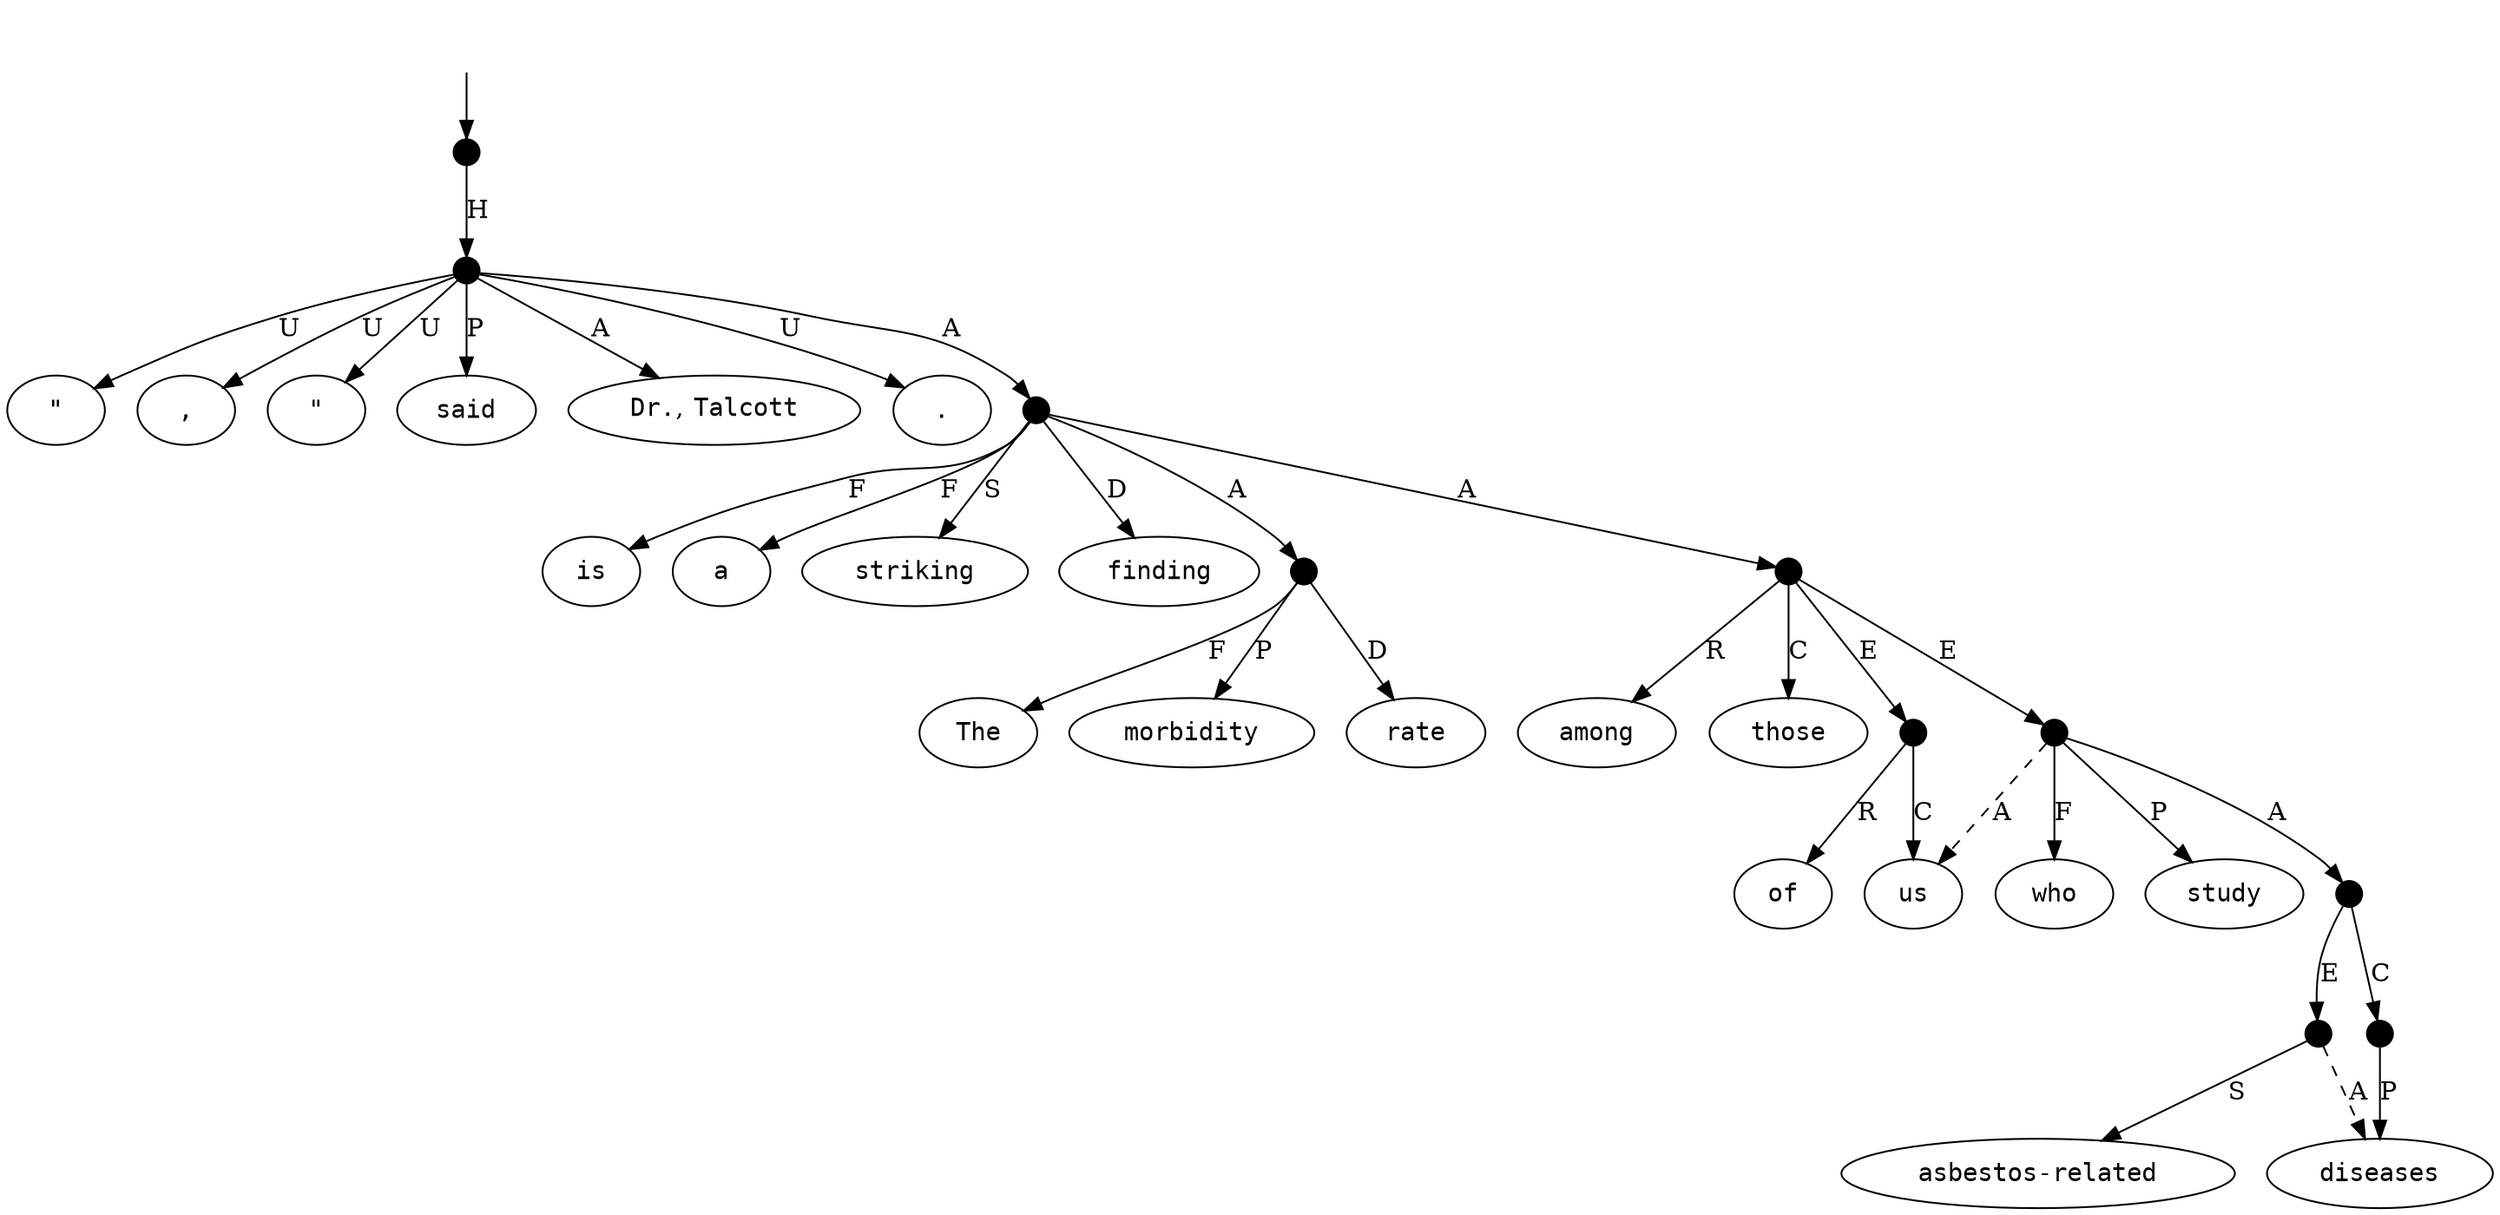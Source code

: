 digraph "20003016" {
  top [ style=invis ];
  top -> 21;
  0 [ label=<<table align="center" border="0" cellspacing="0"><tr><td colspan="2"><font face="Courier">&quot;</font></td></tr></table>> ];
  1 [ label=<<table align="center" border="0" cellspacing="0"><tr><td colspan="2"><font face="Courier">The</font></td></tr></table>> ];
  2 [ label=<<table align="center" border="0" cellspacing="0"><tr><td colspan="2"><font face="Courier">morbidity</font></td></tr></table>> ];
  3 [ label=<<table align="center" border="0" cellspacing="0"><tr><td colspan="2"><font face="Courier">rate</font></td></tr></table>> ];
  4 [ label=<<table align="center" border="0" cellspacing="0"><tr><td colspan="2"><font face="Courier">is</font></td></tr></table>> ];
  5 [ label=<<table align="center" border="0" cellspacing="0"><tr><td colspan="2"><font face="Courier">a</font></td></tr></table>> ];
  6 [ label=<<table align="center" border="0" cellspacing="0"><tr><td colspan="2"><font face="Courier">striking</font></td></tr></table>> ];
  7 [ label=<<table align="center" border="0" cellspacing="0"><tr><td colspan="2"><font face="Courier">finding</font></td></tr></table>> ];
  8 [ label=<<table align="center" border="0" cellspacing="0"><tr><td colspan="2"><font face="Courier">among</font></td></tr></table>> ];
  9 [ label=<<table align="center" border="0" cellspacing="0"><tr><td colspan="2"><font face="Courier">those</font></td></tr></table>> ];
  10 [ label=<<table align="center" border="0" cellspacing="0"><tr><td colspan="2"><font face="Courier">of</font></td></tr></table>> ];
  11 [ label=<<table align="center" border="0" cellspacing="0"><tr><td colspan="2"><font face="Courier">us</font></td></tr></table>> ];
  12 [ label=<<table align="center" border="0" cellspacing="0"><tr><td colspan="2"><font face="Courier">who</font></td></tr></table>> ];
  13 [ label=<<table align="center" border="0" cellspacing="0"><tr><td colspan="2"><font face="Courier">study</font></td></tr></table>> ];
  14 [ label=<<table align="center" border="0" cellspacing="0"><tr><td colspan="2"><font face="Courier">asbestos-related</font></td></tr></table>> ];
  15 [ label=<<table align="center" border="0" cellspacing="0"><tr><td colspan="2"><font face="Courier">diseases</font></td></tr></table>> ];
  16 [ label=<<table align="center" border="0" cellspacing="0"><tr><td colspan="2"><font face="Courier">,</font></td></tr></table>> ];
  17 [ label=<<table align="center" border="0" cellspacing="0"><tr><td colspan="2"><font face="Courier">&quot;</font></td></tr></table>> ];
  18 [ label=<<table align="center" border="0" cellspacing="0"><tr><td colspan="2"><font face="Courier">said</font></td></tr></table>> ];
  19 [ label=<<table align="center" border="0" cellspacing="0"><tr><td colspan="2"><font face="Courier">Dr.</font>,&nbsp;<font face="Courier">Talcott</font></td></tr></table>> ];
  20 [ label=<<table align="center" border="0" cellspacing="0"><tr><td colspan="2"><font face="Courier">.</font></td></tr></table>> ];
  21 [ shape=point, width=0.2 ];
  22 [ shape=point, width=0.2 ];
  23 [ shape=point, width=0.2 ];
  24 [ shape=point, width=0.2 ];
  25 [ shape=point, width=0.2 ];
  26 [ shape=point, width=0.2 ];
  27 [ shape=point, width=0.2 ];
  28 [ shape=point, width=0.2 ];
  29 [ shape=point, width=0.2 ];
  30 [ shape=point, width=0.2 ];
  26 -> 11 [ label="C" ];
  24 -> 25 [ label="A" ];
  22 -> 18 [ label="P" ];
  22 -> 16 [ label="U" ];
  22 -> 19 [ label="A" ];
  27 -> 13 [ label="P" ];
  25 -> 26 [ label="E" ];
  28 -> 15 [ label="A", style=dashed ];
  28 -> 14 [ label="S" ];
  30 -> 15 [ label="P" ];
  27 -> 11 [ label="A", style=dashed ];
  27 -> 29 [ label="A" ];
  25 -> 27 [ label="E" ];
  24 -> 6 [ label="S" ];
  29 -> 28 [ label="E" ];
  21 -> 22 [ label="H" ];
  23 -> 1 [ label="F" ];
  25 -> 9 [ label="C" ];
  25 -> 8 [ label="R" ];
  24 -> 23 [ label="A" ];
  22 -> 0 [ label="U" ];
  27 -> 12 [ label="F" ];
  22 -> 24 [ label="A" ];
  24 -> 7 [ label="D" ];
  22 -> 17 [ label="U" ];
  26 -> 10 [ label="R" ];
  22 -> 20 [ label="U" ];
  23 -> 2 [ label="P" ];
  24 -> 5 [ label="F" ];
  29 -> 30 [ label="C" ];
  23 -> 3 [ label="D" ];
  24 -> 4 [ label="F" ];
}

